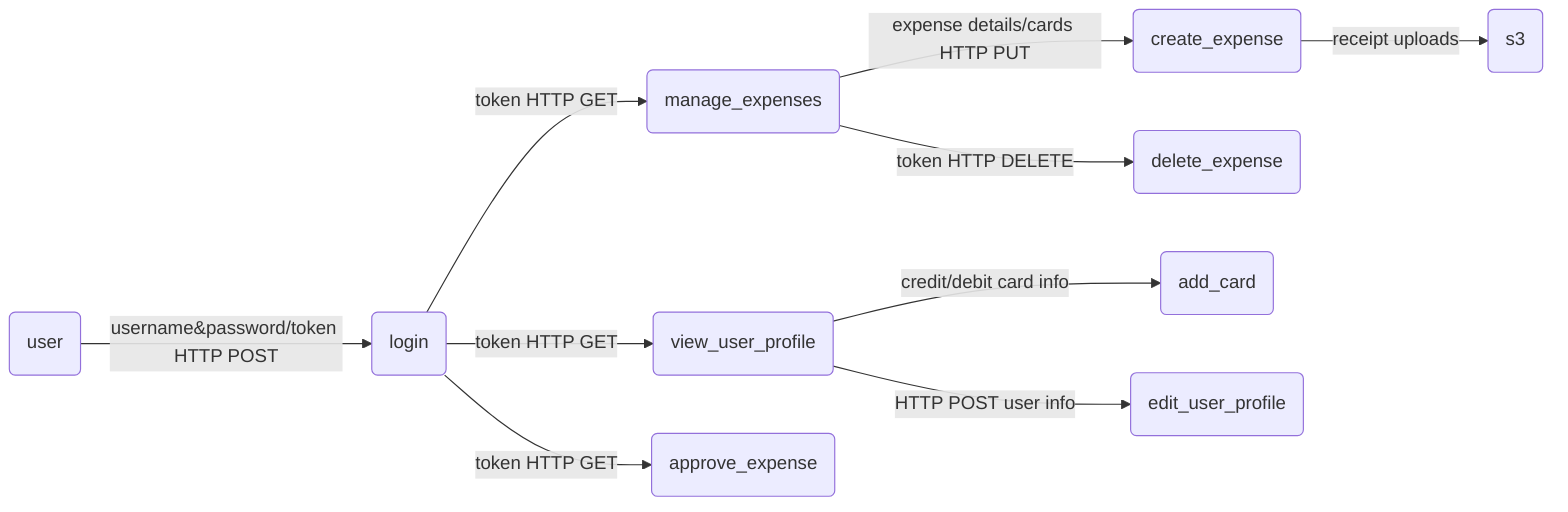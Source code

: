 graph LR
	create_expense(create_expense)-->|receipt uploads|s3(s3)
	manage_expenses(manage_expenses)-->|expense details/cards HTTP PUT|create_expense(create_expense)
	manage_expenses(manage_expenses)-->|token HTTP DELETE|delete_expense(delete_expense)
	user(user)-->|username&password/token HTTP POST|login(login)
	view_user_profile(view_user_profile)-->|credit/debit card info|add_card(add_card)
	view_user_profile(view_user_profile)-->|HTTP POST user info|edit_user_profile(edit_user_profile)
	login(login)-->|token HTTP GET|manage_expenses(manage_expenses)
	login(login)-->|token HTTP GET|approve_expense(approve_expense)
	login(login)-->|token HTTP GET|view_user_profile(view_user_profile)